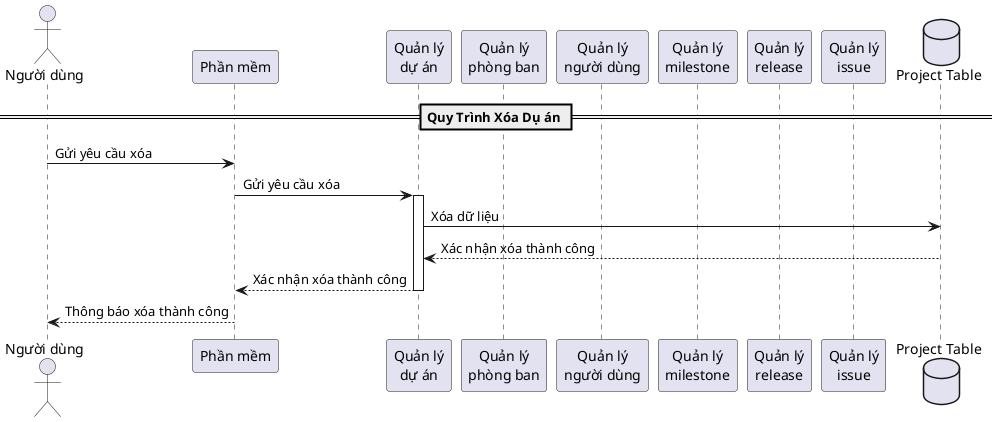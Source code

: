@startuml
actor "Người dùng" as nd
participant "Phần mềm" as pm
participant "Quản lý\ndự án" as qlda
participant "Quản lý\nphòng ban" as qlpb
participant "Quản lý\nngười dùng" as qlnd
participant "Quản lý\nmilestone" as qlms
participant "Quản lý\nrelease" as qlrl
participant "Quản lý\nissue" as qlis
database "Project Table" as dbp

== Quy Trình Xóa Dụ án ==
nd -> pm : Gửi yêu cầu xóa
pm -> qlda : Gửi yêu cầu xóa
activate qlda
qlda -> dbp : Xóa dữ liệu
dbp --> qlda : Xác nhận xóa thành công
qlda --> pm : Xác nhận xóa thành công
deactivate qlda
pm --> nd : Thông báo xóa thành công
@enduml
